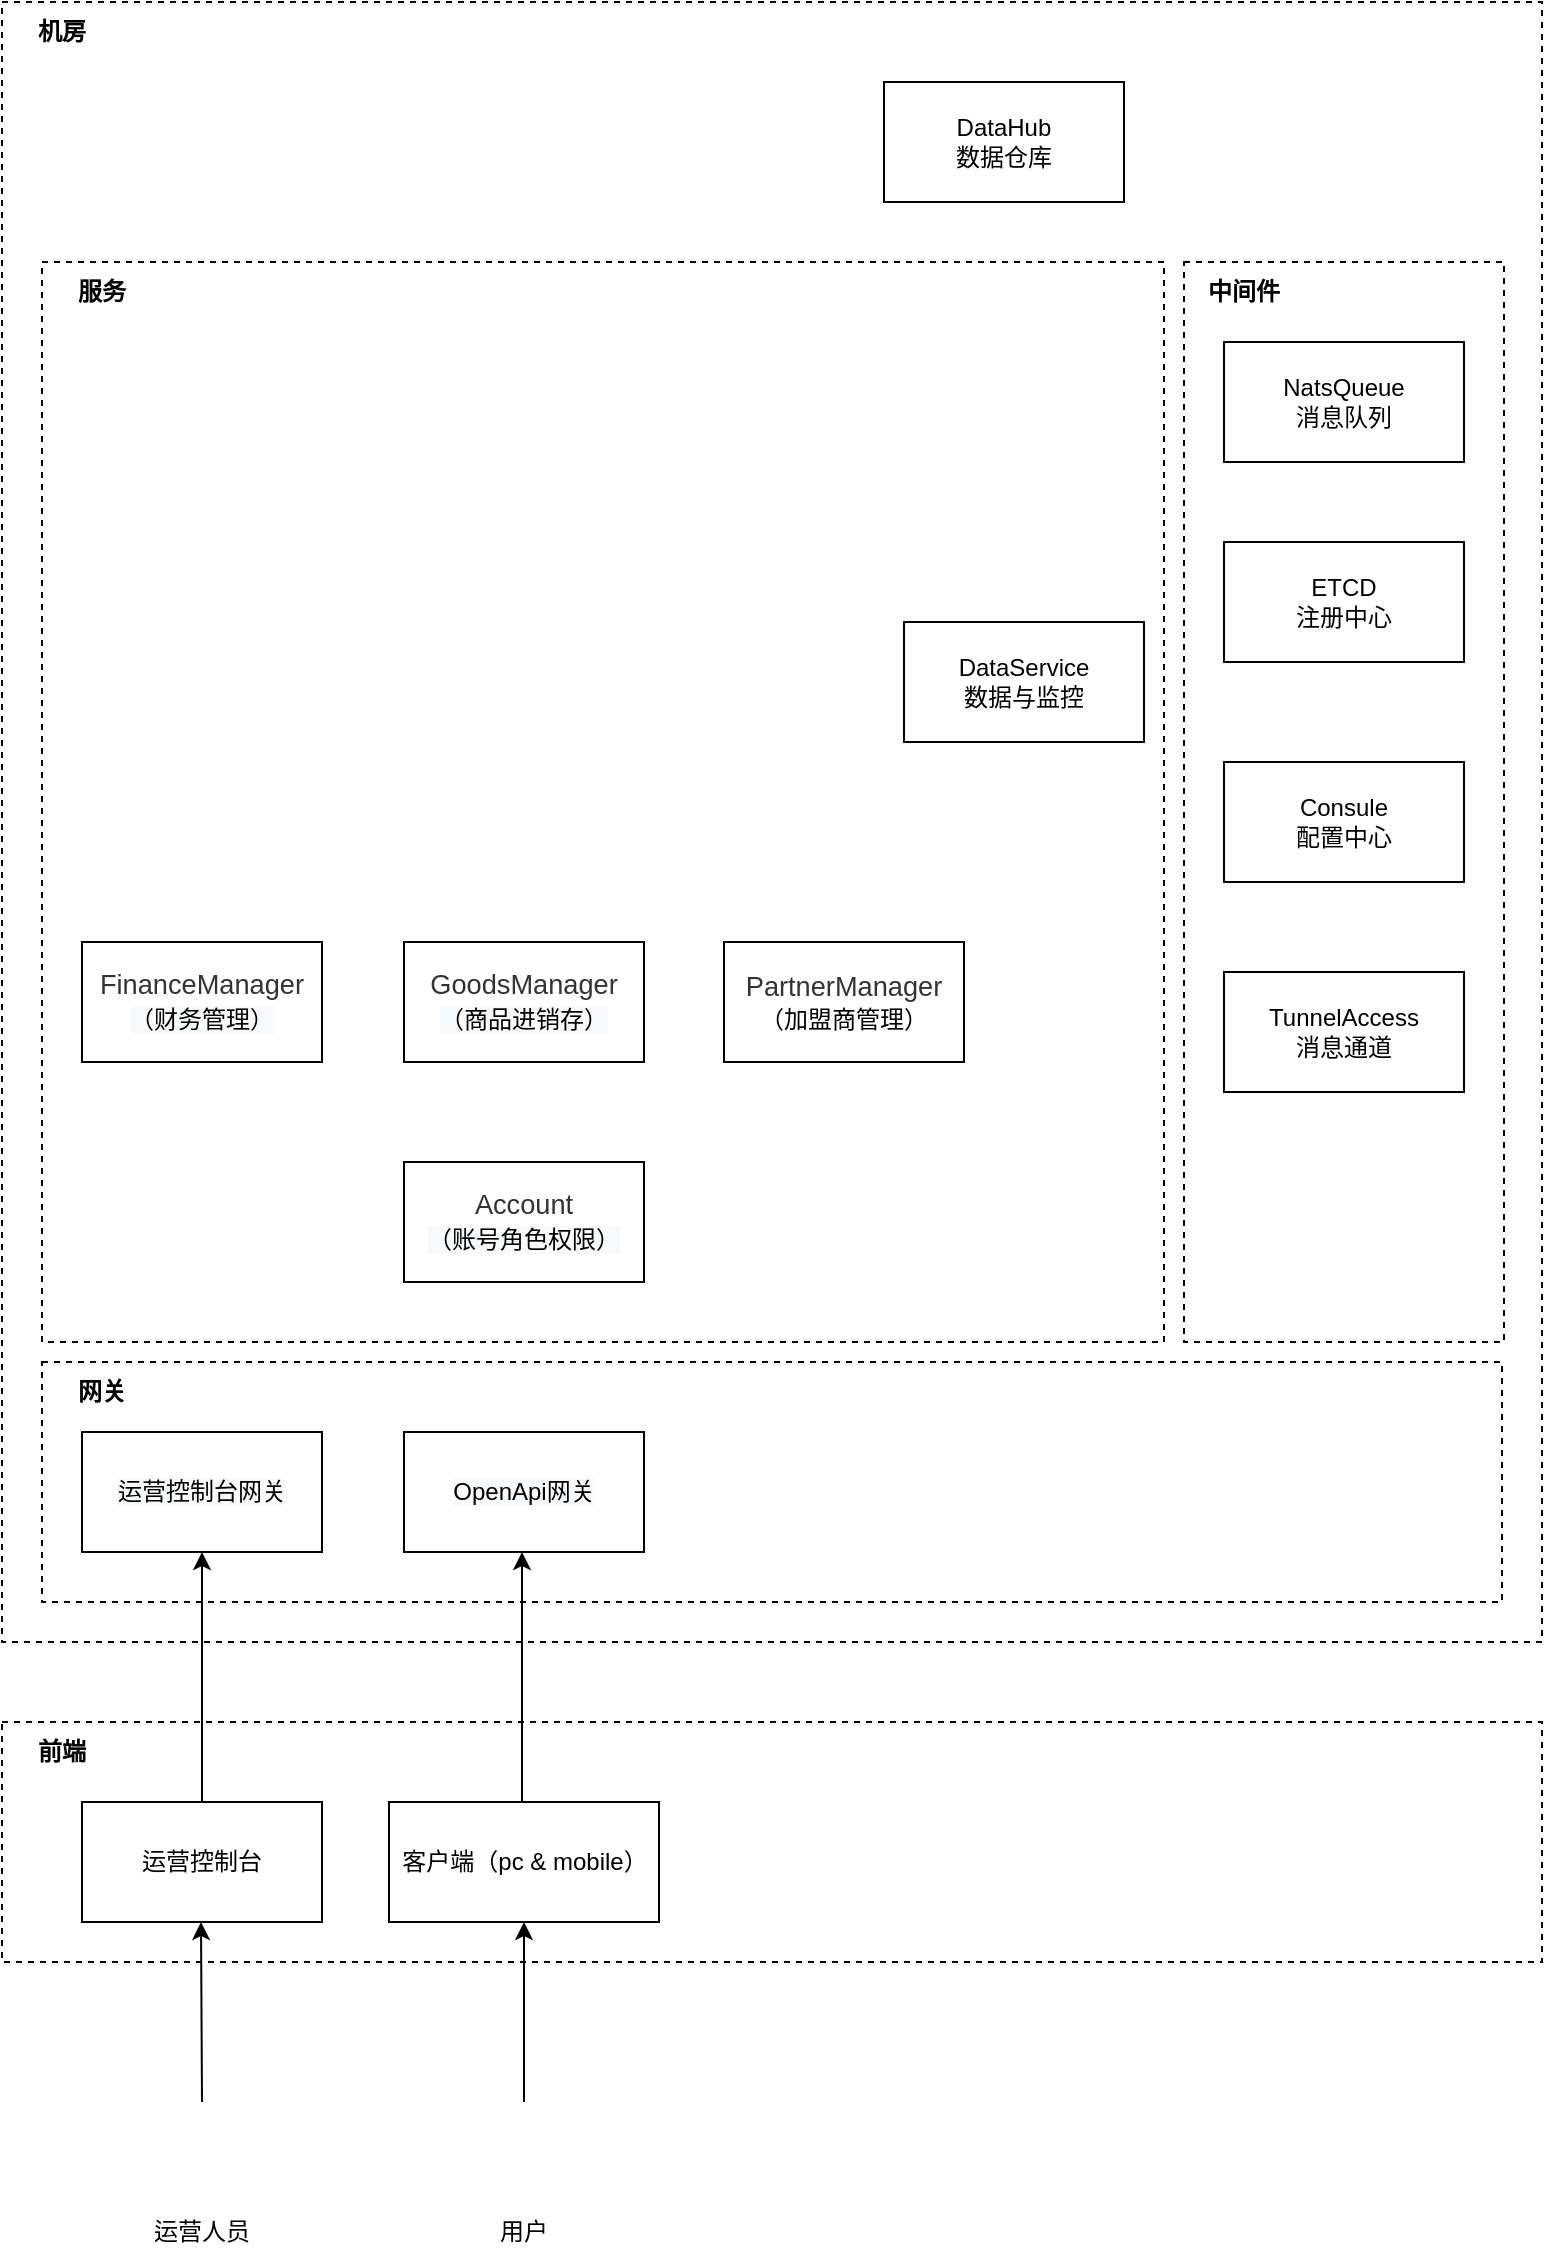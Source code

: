 <mxfile version="16.5.2" type="github">
  <diagram id="yDlQqX4NMxVAkaXIl09R" name="Page-1">
    <mxGraphModel dx="1550" dy="779" grid="1" gridSize="10" guides="1" tooltips="1" connect="1" arrows="1" fold="1" page="1" pageScale="1" pageWidth="827" pageHeight="1169" math="0" shadow="0">
      <root>
        <mxCell id="0" />
        <mxCell id="1" parent="0" />
        <mxCell id="BThvKviPsCQtGSirkgmr-12" value="" style="rounded=0;whiteSpace=wrap;html=1;dashed=1;" vertex="1" parent="1">
          <mxGeometry x="29" y="890" width="770" height="120" as="geometry" />
        </mxCell>
        <mxCell id="BThvKviPsCQtGSirkgmr-13" value="前端" style="text;html=1;strokeColor=none;fillColor=none;align=center;verticalAlign=middle;whiteSpace=wrap;rounded=0;dashed=1;fontStyle=1" vertex="1" parent="1">
          <mxGeometry x="29" y="890" width="60" height="30" as="geometry" />
        </mxCell>
        <mxCell id="BThvKviPsCQtGSirkgmr-14" value="运营控制台" style="rounded=0;whiteSpace=wrap;html=1;" vertex="1" parent="1">
          <mxGeometry x="69" y="930" width="120" height="60" as="geometry" />
        </mxCell>
        <mxCell id="BThvKviPsCQtGSirkgmr-15" value="客户端（pc &amp;amp; mobile）" style="rounded=0;whiteSpace=wrap;html=1;" vertex="1" parent="1">
          <mxGeometry x="222.5" y="930" width="135" height="60" as="geometry" />
        </mxCell>
        <mxCell id="BThvKviPsCQtGSirkgmr-23" value="" style="rounded=0;whiteSpace=wrap;html=1;dashed=1;" vertex="1" parent="1">
          <mxGeometry x="29" y="30" width="770" height="820" as="geometry" />
        </mxCell>
        <mxCell id="BThvKviPsCQtGSirkgmr-34" value="" style="rounded=0;whiteSpace=wrap;html=1;dashed=1;" vertex="1" parent="1">
          <mxGeometry x="49" y="710" width="730" height="120" as="geometry" />
        </mxCell>
        <mxCell id="BThvKviPsCQtGSirkgmr-35" value="机房" style="text;html=1;strokeColor=none;fillColor=none;align=center;verticalAlign=middle;whiteSpace=wrap;rounded=0;dashed=1;fontStyle=1" vertex="1" parent="1">
          <mxGeometry x="29" y="30" width="60" height="30" as="geometry" />
        </mxCell>
        <mxCell id="BThvKviPsCQtGSirkgmr-36" value="网关" style="text;html=1;strokeColor=none;fillColor=none;align=center;verticalAlign=middle;whiteSpace=wrap;rounded=0;dashed=1;fontStyle=1" vertex="1" parent="1">
          <mxGeometry x="49" y="710" width="60" height="30" as="geometry" />
        </mxCell>
        <mxCell id="BThvKviPsCQtGSirkgmr-37" value="&lt;span style=&quot;color: rgb(51 , 51 , 51) ; font-family: &amp;#34;tahoma&amp;#34; , &amp;#34;microsoft yahei&amp;#34; , , , &amp;#34;malgun gothic&amp;#34; , sans-serif ; font-size: 13.6px ; line-height: 16.8px ; text-align: left ; background-color: rgb(255 , 255 , 255)&quot;&gt;&lt;span style=&quot;color: rgb(0 , 0 , 0) ; font-size: 12px ; text-align: center ; background-color: rgb(248 , 249 , 250)&quot;&gt;运营控制台网关&lt;/span&gt;&lt;br&gt;&lt;/span&gt;" style="rounded=0;whiteSpace=wrap;html=1;" vertex="1" parent="1">
          <mxGeometry x="69" y="745" width="120" height="60" as="geometry" />
        </mxCell>
        <mxCell id="BThvKviPsCQtGSirkgmr-38" value="&lt;span style=&quot;color: rgb(51 , 51 , 51) ; font-family: &amp;#34;tahoma&amp;#34; , &amp;#34;microsoft yahei&amp;#34; , , , &amp;#34;malgun gothic&amp;#34; , sans-serif ; font-size: 13.6px ; line-height: 16.8px ; text-align: left ; background-color: rgb(255 , 255 , 255)&quot;&gt;&lt;span style=&quot;color: rgb(0 , 0 , 0) ; font-size: 12px ; text-align: center ; background-color: rgb(248 , 249 , 250)&quot;&gt;OpenApi网关&lt;/span&gt;&lt;br&gt;&lt;/span&gt;" style="rounded=0;whiteSpace=wrap;html=1;" vertex="1" parent="1">
          <mxGeometry x="230" y="745" width="120" height="60" as="geometry" />
        </mxCell>
        <mxCell id="BThvKviPsCQtGSirkgmr-39" value="" style="endArrow=classic;html=1;rounded=0;entryX=0.5;entryY=1;entryDx=0;entryDy=0;exitX=0.5;exitY=0;exitDx=0;exitDy=0;" edge="1" parent="1" source="BThvKviPsCQtGSirkgmr-14" target="BThvKviPsCQtGSirkgmr-37">
          <mxGeometry width="50" height="50" relative="1" as="geometry">
            <mxPoint x="119" y="910" as="sourcePoint" />
            <mxPoint x="118.96" y="810.02" as="targetPoint" />
          </mxGeometry>
        </mxCell>
        <mxCell id="BThvKviPsCQtGSirkgmr-40" value="" style="rounded=0;whiteSpace=wrap;html=1;dashed=1;" vertex="1" parent="1">
          <mxGeometry x="620" y="160" width="160" height="540" as="geometry" />
        </mxCell>
        <mxCell id="BThvKviPsCQtGSirkgmr-41" value="中间件" style="text;html=1;strokeColor=none;fillColor=none;align=center;verticalAlign=middle;whiteSpace=wrap;rounded=0;dashed=1;fontStyle=1" vertex="1" parent="1">
          <mxGeometry x="620" y="160" width="60" height="30" as="geometry" />
        </mxCell>
        <mxCell id="BThvKviPsCQtGSirkgmr-42" value="Consule&lt;br&gt;配置中心" style="rounded=0;whiteSpace=wrap;html=1;" vertex="1" parent="1">
          <mxGeometry x="640" y="410" width="120" height="60" as="geometry" />
        </mxCell>
        <mxCell id="BThvKviPsCQtGSirkgmr-43" value="NatsQueue&lt;br&gt;消息队列" style="rounded=0;whiteSpace=wrap;html=1;" vertex="1" parent="1">
          <mxGeometry x="640" y="200" width="120" height="60" as="geometry" />
        </mxCell>
        <mxCell id="BThvKviPsCQtGSirkgmr-44" value="ETCD&lt;br&gt;注册中心" style="rounded=0;whiteSpace=wrap;html=1;" vertex="1" parent="1">
          <mxGeometry x="640" y="300" width="120" height="60" as="geometry" />
        </mxCell>
        <mxCell id="BThvKviPsCQtGSirkgmr-45" value="TunnelAccess&lt;br&gt;消息通道" style="rounded=0;whiteSpace=wrap;html=1;" vertex="1" parent="1">
          <mxGeometry x="640" y="515" width="120" height="60" as="geometry" />
        </mxCell>
        <mxCell id="BThvKviPsCQtGSirkgmr-52" value="" style="endArrow=classic;html=1;rounded=0;entryX=0.5;entryY=1;entryDx=0;entryDy=0;exitX=0.5;exitY=0;exitDx=0;exitDy=0;" edge="1" parent="1">
          <mxGeometry width="50" height="50" relative="1" as="geometry">
            <mxPoint x="289" y="930" as="sourcePoint" />
            <mxPoint x="289" y="805" as="targetPoint" />
          </mxGeometry>
        </mxCell>
        <mxCell id="BThvKviPsCQtGSirkgmr-53" value="DataHub&lt;br&gt;数据仓库" style="rounded=0;whiteSpace=wrap;html=1;" vertex="1" parent="1">
          <mxGeometry x="470" y="70" width="120" height="60" as="geometry" />
        </mxCell>
        <mxCell id="BThvKviPsCQtGSirkgmr-55" value="" style="rounded=0;whiteSpace=wrap;html=1;dashed=1;" vertex="1" parent="1">
          <mxGeometry x="49" y="160" width="561" height="540" as="geometry" />
        </mxCell>
        <mxCell id="BThvKviPsCQtGSirkgmr-56" value="服务" style="text;html=1;strokeColor=none;fillColor=none;align=center;verticalAlign=middle;whiteSpace=wrap;rounded=0;dashed=1;fontStyle=1" vertex="1" parent="1">
          <mxGeometry x="49" y="160" width="60" height="30" as="geometry" />
        </mxCell>
        <mxCell id="BThvKviPsCQtGSirkgmr-57" value="&lt;span style=&quot;color: rgb(51 , 51 , 51) ; font-family: &amp;#34;tahoma&amp;#34; , &amp;#34;microsoft yahei&amp;#34; , , , &amp;#34;malgun gothic&amp;#34; , sans-serif ; font-size: 13.6px ; line-height: 16.8px ; text-align: left ; background-color: rgb(255 , 255 , 255)&quot;&gt;FinanceManager&lt;br&gt;&lt;span style=&quot;color: rgb(0 , 0 , 0) ; font-size: 12px ; text-align: center ; background-color: rgb(248 , 249 , 250)&quot;&gt;（财务管理&lt;/span&gt;&lt;span style=&quot;color: rgb(0 , 0 , 0) ; font-size: 12px ; text-align: center ; background-color: rgb(248 , 249 , 250)&quot;&gt;）&lt;/span&gt;&lt;br&gt;&lt;/span&gt;" style="rounded=0;whiteSpace=wrap;html=1;" vertex="1" parent="1">
          <mxGeometry x="69" y="500" width="120" height="60" as="geometry" />
        </mxCell>
        <mxCell id="BThvKviPsCQtGSirkgmr-58" value="&lt;span style=&quot;color: rgb(51 , 51 , 51) ; font-family: &amp;#34;tahoma&amp;#34; , &amp;#34;microsoft yahei&amp;#34; , , , &amp;#34;malgun gothic&amp;#34; , sans-serif ; font-size: 13.6px ; line-height: 16.8px ; text-align: left ; background-color: rgb(255 , 255 , 255)&quot;&gt;Account&lt;br&gt;&lt;span style=&quot;color: rgb(0 , 0 , 0) ; font-size: 12px ; text-align: center ; background-color: rgb(248 , 249 , 250)&quot;&gt;（账号角色权限&lt;/span&gt;&lt;span style=&quot;color: rgb(0 , 0 , 0) ; font-size: 12px ; text-align: center ; background-color: rgb(248 , 249 , 250)&quot;&gt;）&lt;/span&gt;&lt;br&gt;&lt;/span&gt;" style="rounded=0;whiteSpace=wrap;html=1;" vertex="1" parent="1">
          <mxGeometry x="230" y="610" width="120" height="60" as="geometry" />
        </mxCell>
        <mxCell id="BThvKviPsCQtGSirkgmr-59" value="&lt;span style=&quot;color: rgb(51 , 51 , 51) ; font-family: &amp;#34;tahoma&amp;#34; , &amp;#34;microsoft yahei&amp;#34; , , , &amp;#34;malgun gothic&amp;#34; , sans-serif ; font-size: 13.6px ; line-height: 16.8px ; text-align: left ; background-color: rgb(255 , 255 , 255)&quot;&gt;&lt;span style=&quot;font-family: &amp;#34;tahoma&amp;#34; , &amp;#34;microsoft yahei&amp;#34; , , , &amp;#34;malgun gothic&amp;#34; , sans-serif ; font-size: 13.6px ; line-height: 16.8px&quot;&gt;GoodsManager&lt;/span&gt;&lt;br&gt;&lt;span style=&quot;color: rgb(0 , 0 , 0) ; font-size: 12px ; text-align: center ; background-color: rgb(248 , 249 , 250)&quot;&gt;（商品进销存&lt;/span&gt;&lt;span style=&quot;color: rgb(0 , 0 , 0) ; font-size: 12px ; text-align: center ; background-color: rgb(248 , 249 , 250)&quot;&gt;）&lt;/span&gt;&lt;br&gt;&lt;/span&gt;" style="rounded=0;whiteSpace=wrap;html=1;" vertex="1" parent="1">
          <mxGeometry x="230" y="500" width="120" height="60" as="geometry" />
        </mxCell>
        <mxCell id="BThvKviPsCQtGSirkgmr-60" value="DataService&lt;br&gt;数据与监控" style="rounded=0;whiteSpace=wrap;html=1;" vertex="1" parent="1">
          <mxGeometry x="480" y="340" width="120" height="60" as="geometry" />
        </mxCell>
        <mxCell id="BThvKviPsCQtGSirkgmr-68" value="" style="shape=image;html=1;verticalAlign=top;verticalLabelPosition=bottom;labelBackgroundColor=#ffffff;imageAspect=0;aspect=fixed;image=https://cdn4.iconfinder.com/data/icons/dot/128/man_person_mens_room.png;dashed=1;" vertex="1" parent="1">
          <mxGeometry x="109" y="1080" width="40" height="40" as="geometry" />
        </mxCell>
        <mxCell id="BThvKviPsCQtGSirkgmr-69" value="&lt;span style=&quot;color: rgb(51 , 51 , 51) ; font-family: &amp;#34;tahoma&amp;#34; , &amp;#34;microsoft yahei&amp;#34; , , , &amp;#34;malgun gothic&amp;#34; , sans-serif ; font-size: 13.6px ; line-height: 16.8px ; text-align: left ; background-color: rgb(255 , 255 , 255)&quot;&gt;PartnerManager&lt;/span&gt;&lt;span style=&quot;color: rgba(0 , 0 , 0 , 0) ; font-family: monospace ; font-size: 0px&quot;&gt;%3CmxGraphModel%3E%3Croot%3E%3CmxCell%20id%3D%220%22%2F%3E%3CmxCell%20id%3D%221%22%20parent%3D%220%22%2F%3E%3CmxCell%20id%3D%222%22%20value%3D%22DataService%26lt%3Bbr%26gt%3B%E6%95%B0%E6%8D%AE%E4%B8%8E%E7%9B%91%E6%8E%A7%22%20style%3D%22rounded%3D0%3BwhiteSpace%3Dwrap%3Bhtml%3D1%3B%22%20vertex%3D%221%22%20parent%3D%221%22%3E%3CmxGeometry%20x%3D%22460%22%20y%3D%22410%22%20width%3D%22120%22%20height%3D%2260%22%20as%3D%22geometry%22%2F%3E%3C%2FmxCell%3E%3C%2Froot%3E%3C%2FmxGraphModel%3E&lt;/span&gt;&lt;br&gt;（加盟商管理）" style="rounded=0;whiteSpace=wrap;html=1;" vertex="1" parent="1">
          <mxGeometry x="390" y="500" width="120" height="60" as="geometry" />
        </mxCell>
        <mxCell id="BThvKviPsCQtGSirkgmr-77" value="" style="shape=image;html=1;verticalAlign=top;verticalLabelPosition=bottom;labelBackgroundColor=#ffffff;imageAspect=0;aspect=fixed;image=https://cdn4.iconfinder.com/data/icons/dot/128/man_person_mens_room.png;dashed=1;" vertex="1" parent="1">
          <mxGeometry x="270" y="1080" width="40" height="40" as="geometry" />
        </mxCell>
        <mxCell id="BThvKviPsCQtGSirkgmr-78" value="" style="endArrow=classic;html=1;rounded=0;entryX=0.5;entryY=1;entryDx=0;entryDy=0;exitX=0.5;exitY=0;exitDx=0;exitDy=0;" edge="1" parent="1" source="BThvKviPsCQtGSirkgmr-68">
          <mxGeometry width="50" height="50" relative="1" as="geometry">
            <mxPoint x="129" y="1030" as="sourcePoint" />
            <mxPoint x="128.5" y="990" as="targetPoint" />
          </mxGeometry>
        </mxCell>
        <mxCell id="BThvKviPsCQtGSirkgmr-79" value="" style="endArrow=classic;html=1;rounded=0;entryX=0.5;entryY=1;entryDx=0;entryDy=0;exitX=0.5;exitY=0;exitDx=0;exitDy=0;" edge="1" parent="1" source="BThvKviPsCQtGSirkgmr-77" target="BThvKviPsCQtGSirkgmr-15">
          <mxGeometry width="50" height="50" relative="1" as="geometry">
            <mxPoint x="139" y="1090" as="sourcePoint" />
            <mxPoint x="138.5" y="1000" as="targetPoint" />
          </mxGeometry>
        </mxCell>
        <mxCell id="BThvKviPsCQtGSirkgmr-80" value="&lt;span style=&quot;font-weight: normal&quot;&gt;运营人员&lt;/span&gt;" style="text;html=1;strokeColor=none;fillColor=none;align=center;verticalAlign=middle;whiteSpace=wrap;rounded=0;dashed=1;fontStyle=1" vertex="1" parent="1">
          <mxGeometry x="99" y="1130" width="60" height="30" as="geometry" />
        </mxCell>
        <mxCell id="BThvKviPsCQtGSirkgmr-81" value="&lt;span style=&quot;font-weight: 400&quot;&gt;用户&lt;/span&gt;" style="text;html=1;strokeColor=none;fillColor=none;align=center;verticalAlign=middle;whiteSpace=wrap;rounded=0;dashed=1;fontStyle=1" vertex="1" parent="1">
          <mxGeometry x="260" y="1130" width="60" height="30" as="geometry" />
        </mxCell>
      </root>
    </mxGraphModel>
  </diagram>
</mxfile>
